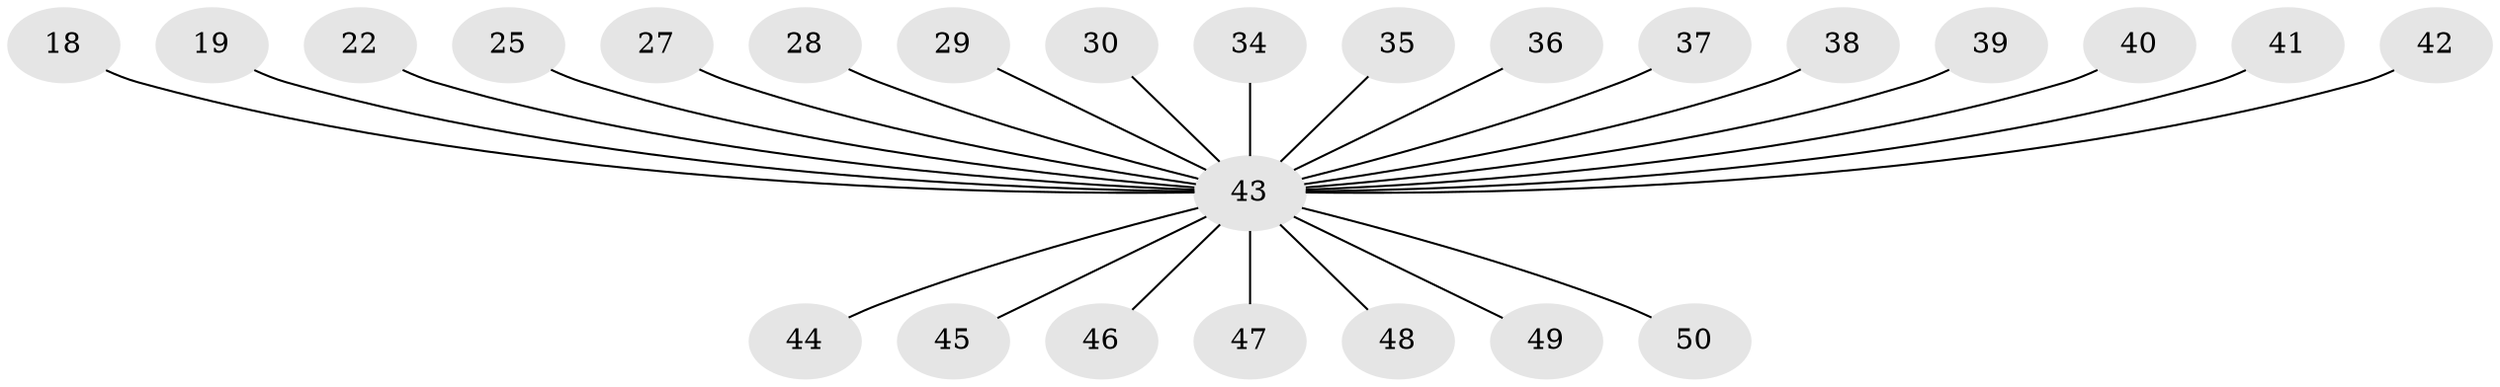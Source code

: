 // original degree distribution, {4: 0.1, 3: 0.14, 2: 0.18, 5: 0.02, 7: 0.02, 1: 0.54}
// Generated by graph-tools (version 1.1) at 2025/56/03/04/25 21:56:22]
// undirected, 25 vertices, 24 edges
graph export_dot {
graph [start="1"]
  node [color=gray90,style=filled];
  18;
  19;
  22;
  25;
  27;
  28;
  29;
  30;
  34;
  35;
  36;
  37;
  38;
  39;
  40 [super="+33"];
  41;
  42;
  43 [super="+32+13+15"];
  44;
  45;
  46;
  47;
  48;
  49;
  50 [super="+31"];
  18 -- 43;
  19 -- 43;
  22 -- 43;
  25 -- 43;
  27 -- 43;
  28 -- 43;
  29 -- 43;
  30 -- 43;
  34 -- 43;
  35 -- 43;
  36 -- 43;
  37 -- 43;
  38 -- 43;
  39 -- 43;
  40 -- 43;
  41 -- 43;
  42 -- 43;
  43 -- 49;
  43 -- 44;
  43 -- 45;
  43 -- 46;
  43 -- 47;
  43 -- 48;
  43 -- 50;
}
